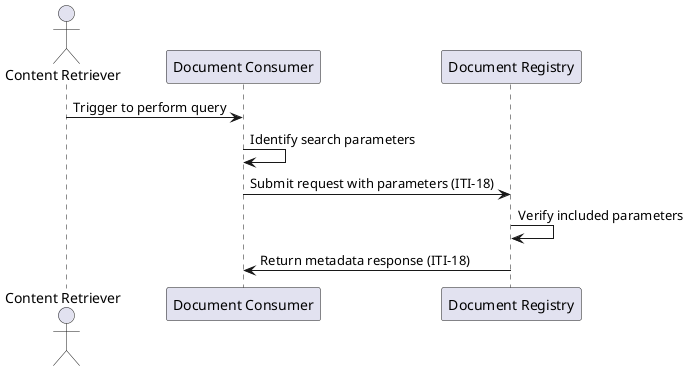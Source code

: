 @startuml
actor "Content Retriever" as CR
participant "Document Consumer" as DC
participant "Document Registry" as DReg

CR -> DC: Trigger to perform query
DC -> DC: Identify search parameters
DC -> DReg: Submit request with parameters (ITI-18)
DReg -> DReg: Verify included parameters
DReg -> DC: Return metadata response (ITI-18)
@enduml
